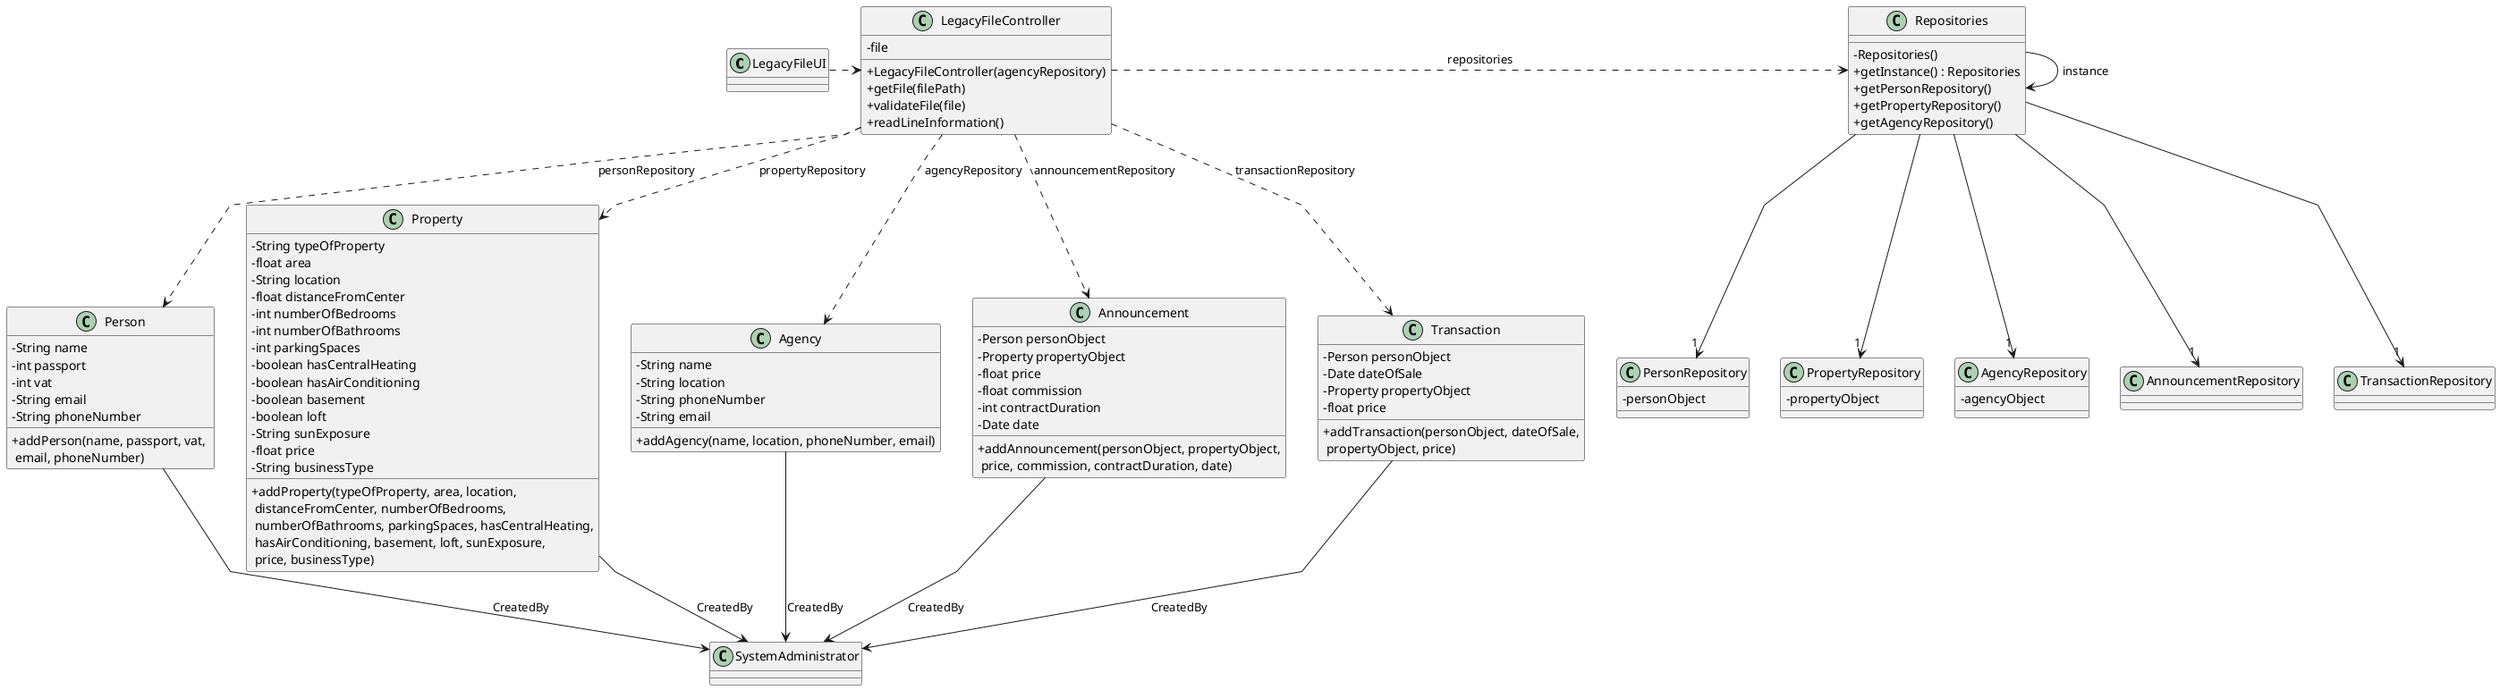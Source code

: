 @startuml

skinparam packageStyle rectangle
skinparam shadowing false
skinparam linetype polyline

skinparam classAttributeIconSize 0

class LegacyFileUI {}

class LegacyFileController {
    - file
    + LegacyFileController(agencyRepository)
    + getFile(filePath)
    + validateFile(file)
    + readLineInformation()
}

class Repositories {
    - Repositories()
    + getInstance() : Repositories
    + getPersonRepository()
    + getPropertyRepository()
    + getAgencyRepository()
}

class PersonRepository {
    -personObject
}

class PropertyRepository {
    -propertyObject
}

class AgencyRepository {
    -agencyObject
}

class AnnouncementRepository {
}

class TransactionRepository {
}

class Person {
    -String name
    -int passport
    -int vat
    -String email
    -String phoneNumber
    +addPerson(name, passport, vat, \n email, phoneNumber)
}

class Property {
    -String typeOfProperty
    -float area
    -String location
    -float distanceFromCenter
    -int numberOfBedrooms
    -int numberOfBathrooms
    -int parkingSpaces
    -boolean hasCentralHeating
    -boolean hasAirConditioning
    -boolean basement
    -boolean loft
    -String sunExposure
    -float price
    -String businessType
    +addProperty(typeOfProperty, area, location,\n distanceFromCenter, numberOfBedrooms,\n numberOfBathrooms, parkingSpaces, hasCentralHeating,\n hasAirConditioning, basement, loft, sunExposure,\n price, businessType)
}

class Agency {
    -String name
    -String location
    -String phoneNumber
    -String email
    +addAgency(name, location, phoneNumber, email)
}

class Announcement {
    -Person personObject
    -Property propertyObject
    -float price
    -float commission
    -int contractDuration
    -Date date
    +addAnnouncement(personObject, propertyObject,\n price, commission, contractDuration, date)
}

class Transaction {
    -Person personObject
    -Date dateOfSale
    -Property propertyObject
    -float price
    +addTransaction(personObject, dateOfSale,\n propertyObject, price)
}

class SystemAdministrator {}

LegacyFileUI .> LegacyFileController

LegacyFileController .> Repositories : repositories

Repositories -> Repositories : instance

Repositories --> "1" PersonRepository

Repositories --> "1" PropertyRepository

Repositories --> "1" AgencyRepository

Repositories --> "1" AnnouncementRepository

Repositories --> "1" TransactionRepository

LegacyFileController ..> Person : personRepository

LegacyFileController ..> Property : propertyRepository

LegacyFileController ..> Agency : agencyRepository

LegacyFileController ..> Announcement : announcementRepository

LegacyFileController ..> Transaction : transactionRepository

Person --> SystemAdministrator : CreatedBy

Property --> SystemAdministrator : CreatedBy

Agency --> SystemAdministrator : CreatedBy

Announcement --> SystemAdministrator : CreatedBy

Transaction --> SystemAdministrator : CreatedBy


@enduml
